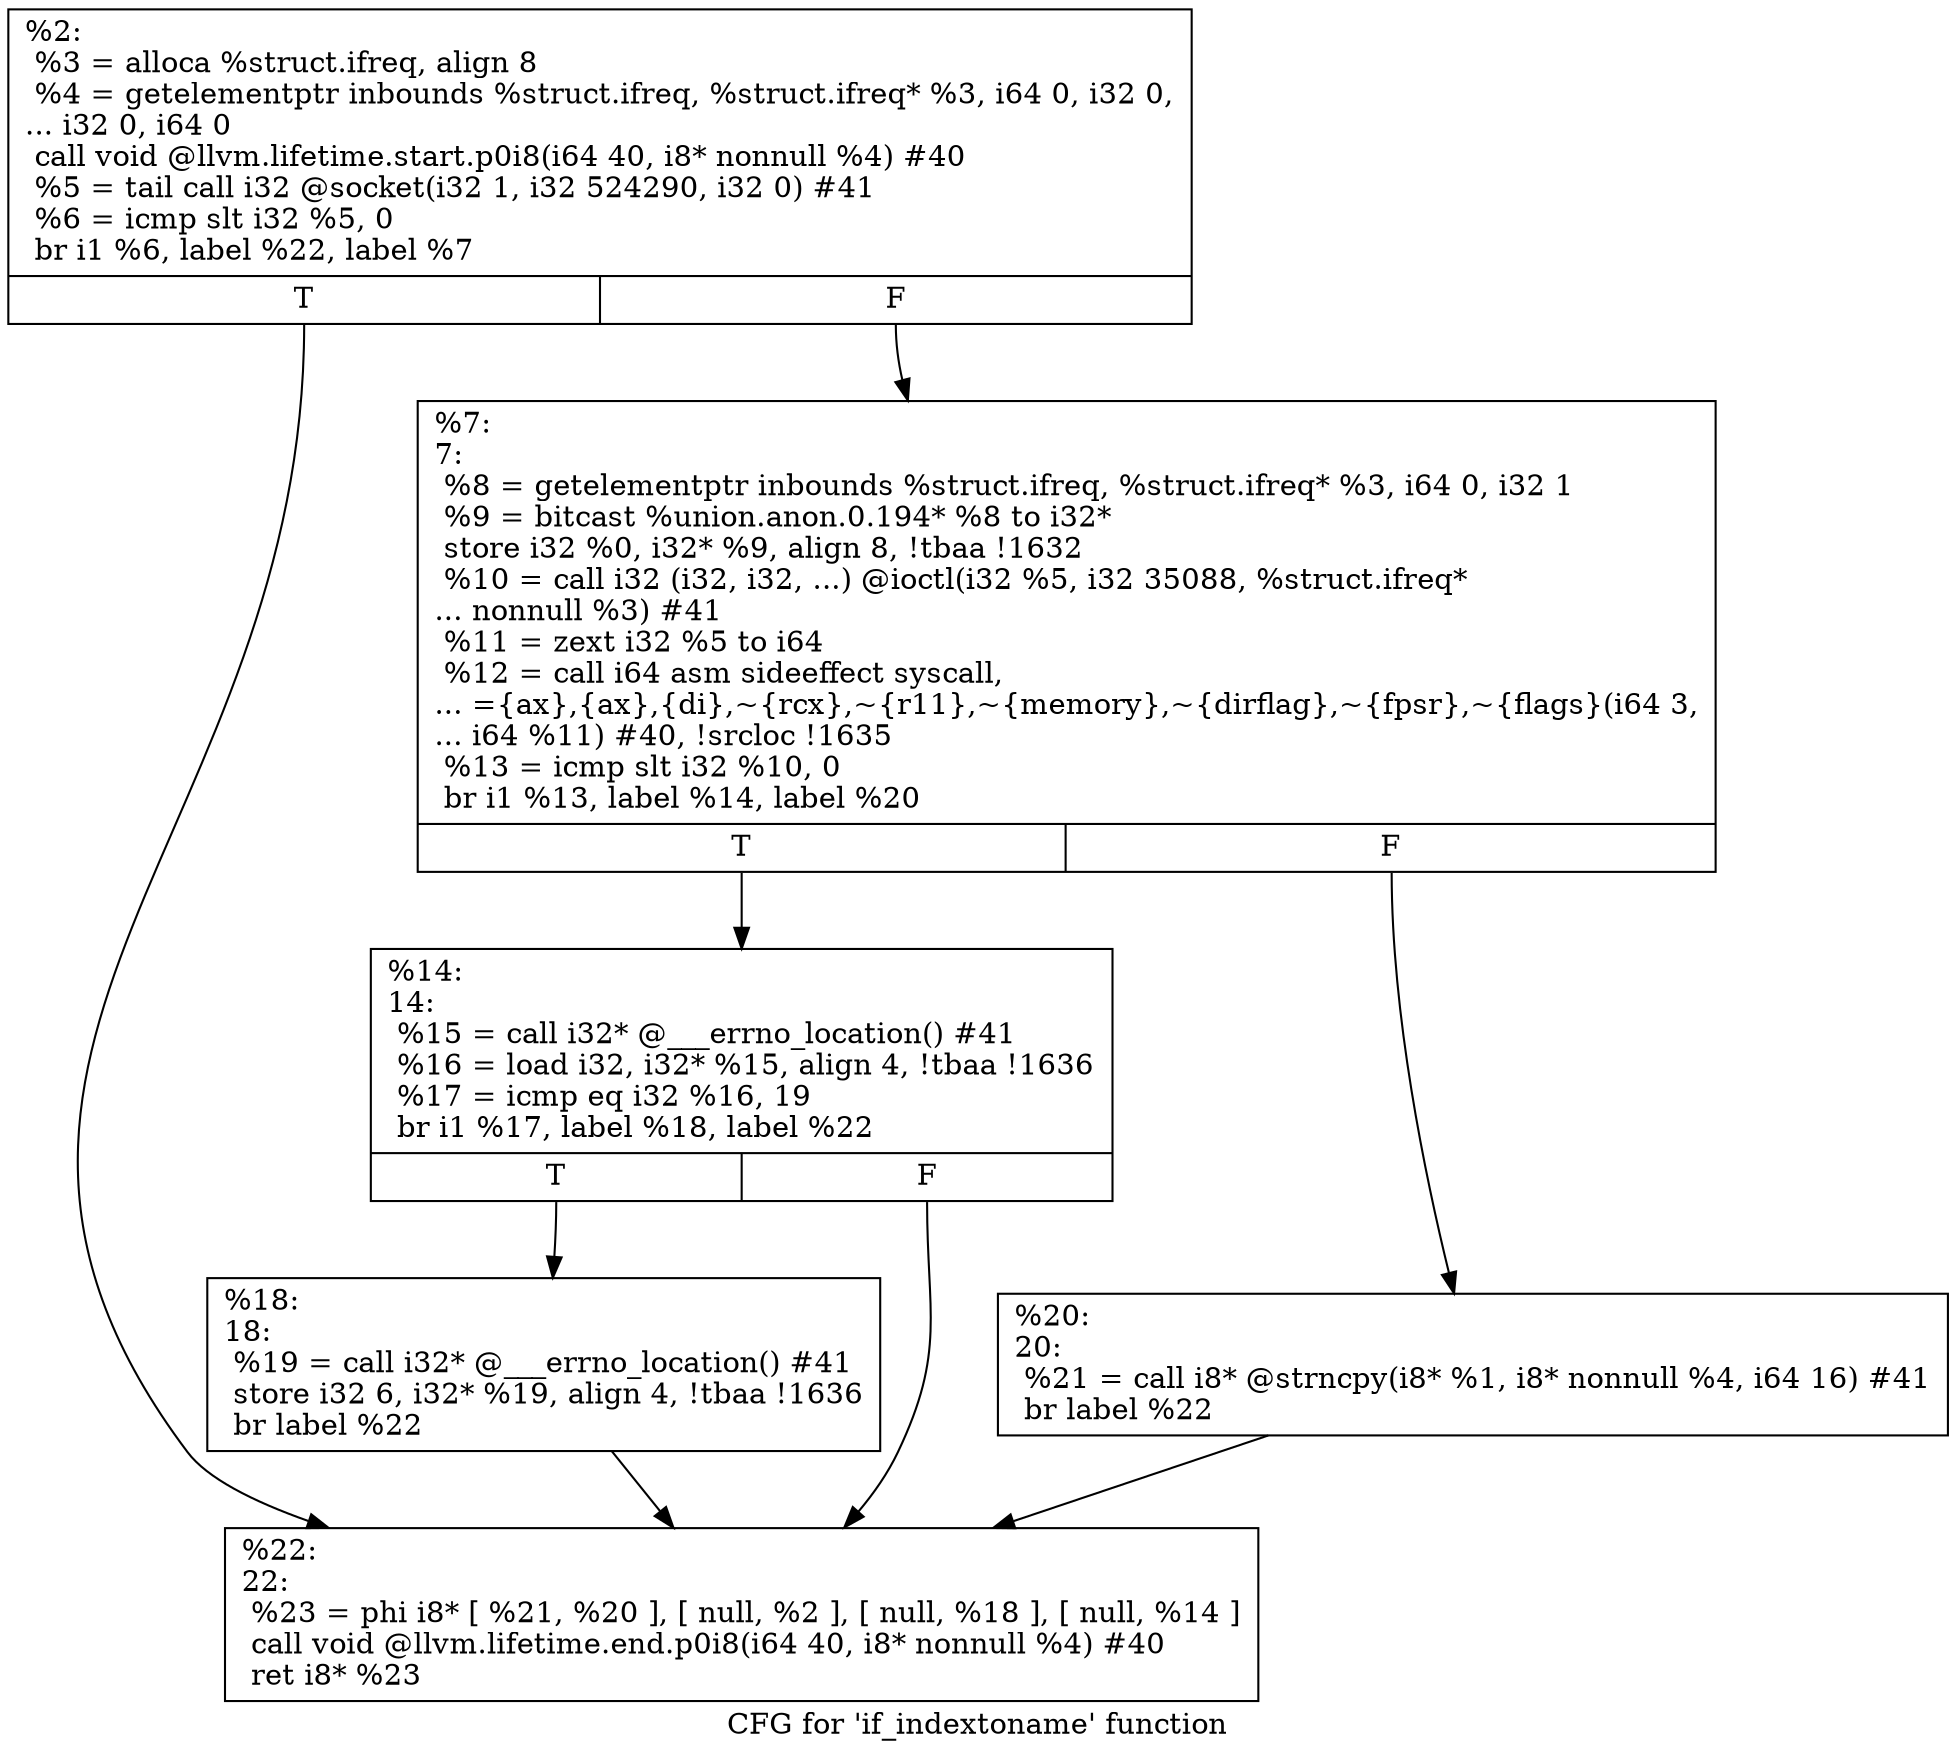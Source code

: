 digraph "CFG for 'if_indextoname' function" {
	label="CFG for 'if_indextoname' function";

	Node0x17560e0 [shape=record,label="{%2:\l  %3 = alloca %struct.ifreq, align 8\l  %4 = getelementptr inbounds %struct.ifreq, %struct.ifreq* %3, i64 0, i32 0,\l... i32 0, i64 0\l  call void @llvm.lifetime.start.p0i8(i64 40, i8* nonnull %4) #40\l  %5 = tail call i32 @socket(i32 1, i32 524290, i32 0) #41\l  %6 = icmp slt i32 %5, 0\l  br i1 %6, label %22, label %7\l|{<s0>T|<s1>F}}"];
	Node0x17560e0:s0 -> Node0x1756310;
	Node0x17560e0:s1 -> Node0x17561d0;
	Node0x17561d0 [shape=record,label="{%7:\l7:                                                \l  %8 = getelementptr inbounds %struct.ifreq, %struct.ifreq* %3, i64 0, i32 1\l  %9 = bitcast %union.anon.0.194* %8 to i32*\l  store i32 %0, i32* %9, align 8, !tbaa !1632\l  %10 = call i32 (i32, i32, ...) @ioctl(i32 %5, i32 35088, %struct.ifreq*\l... nonnull %3) #41\l  %11 = zext i32 %5 to i64\l  %12 = call i64 asm sideeffect syscall,\l... =\{ax\},\{ax\},\{di\},~\{rcx\},~\{r11\},~\{memory\},~\{dirflag\},~\{fpsr\},~\{flags\}(i64 3,\l... i64 %11) #40, !srcloc !1635\l  %13 = icmp slt i32 %10, 0\l  br i1 %13, label %14, label %20\l|{<s0>T|<s1>F}}"];
	Node0x17561d0:s0 -> Node0x1756220;
	Node0x17561d0:s1 -> Node0x17562c0;
	Node0x1756220 [shape=record,label="{%14:\l14:                                               \l  %15 = call i32* @___errno_location() #41\l  %16 = load i32, i32* %15, align 4, !tbaa !1636\l  %17 = icmp eq i32 %16, 19\l  br i1 %17, label %18, label %22\l|{<s0>T|<s1>F}}"];
	Node0x1756220:s0 -> Node0x1756270;
	Node0x1756220:s1 -> Node0x1756310;
	Node0x1756270 [shape=record,label="{%18:\l18:                                               \l  %19 = call i32* @___errno_location() #41\l  store i32 6, i32* %19, align 4, !tbaa !1636\l  br label %22\l}"];
	Node0x1756270 -> Node0x1756310;
	Node0x17562c0 [shape=record,label="{%20:\l20:                                               \l  %21 = call i8* @strncpy(i8* %1, i8* nonnull %4, i64 16) #41\l  br label %22\l}"];
	Node0x17562c0 -> Node0x1756310;
	Node0x1756310 [shape=record,label="{%22:\l22:                                               \l  %23 = phi i8* [ %21, %20 ], [ null, %2 ], [ null, %18 ], [ null, %14 ]\l  call void @llvm.lifetime.end.p0i8(i64 40, i8* nonnull %4) #40\l  ret i8* %23\l}"];
}
